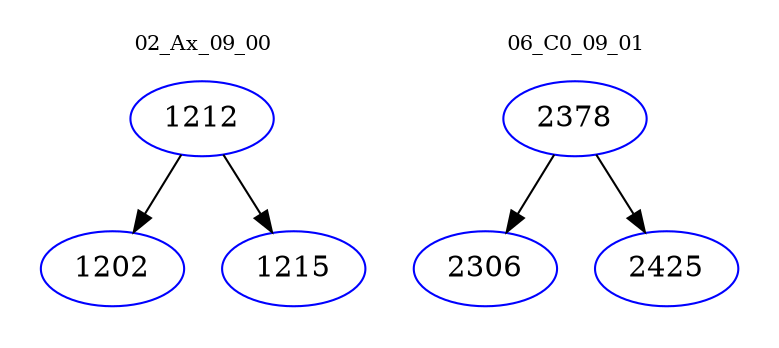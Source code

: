 digraph{
subgraph cluster_0 {
color = white
label = "02_Ax_09_00";
fontsize=10;
T0_1212 [label="1212", color="blue"]
T0_1212 -> T0_1202 [color="black"]
T0_1202 [label="1202", color="blue"]
T0_1212 -> T0_1215 [color="black"]
T0_1215 [label="1215", color="blue"]
}
subgraph cluster_1 {
color = white
label = "06_C0_09_01";
fontsize=10;
T1_2378 [label="2378", color="blue"]
T1_2378 -> T1_2306 [color="black"]
T1_2306 [label="2306", color="blue"]
T1_2378 -> T1_2425 [color="black"]
T1_2425 [label="2425", color="blue"]
}
}
